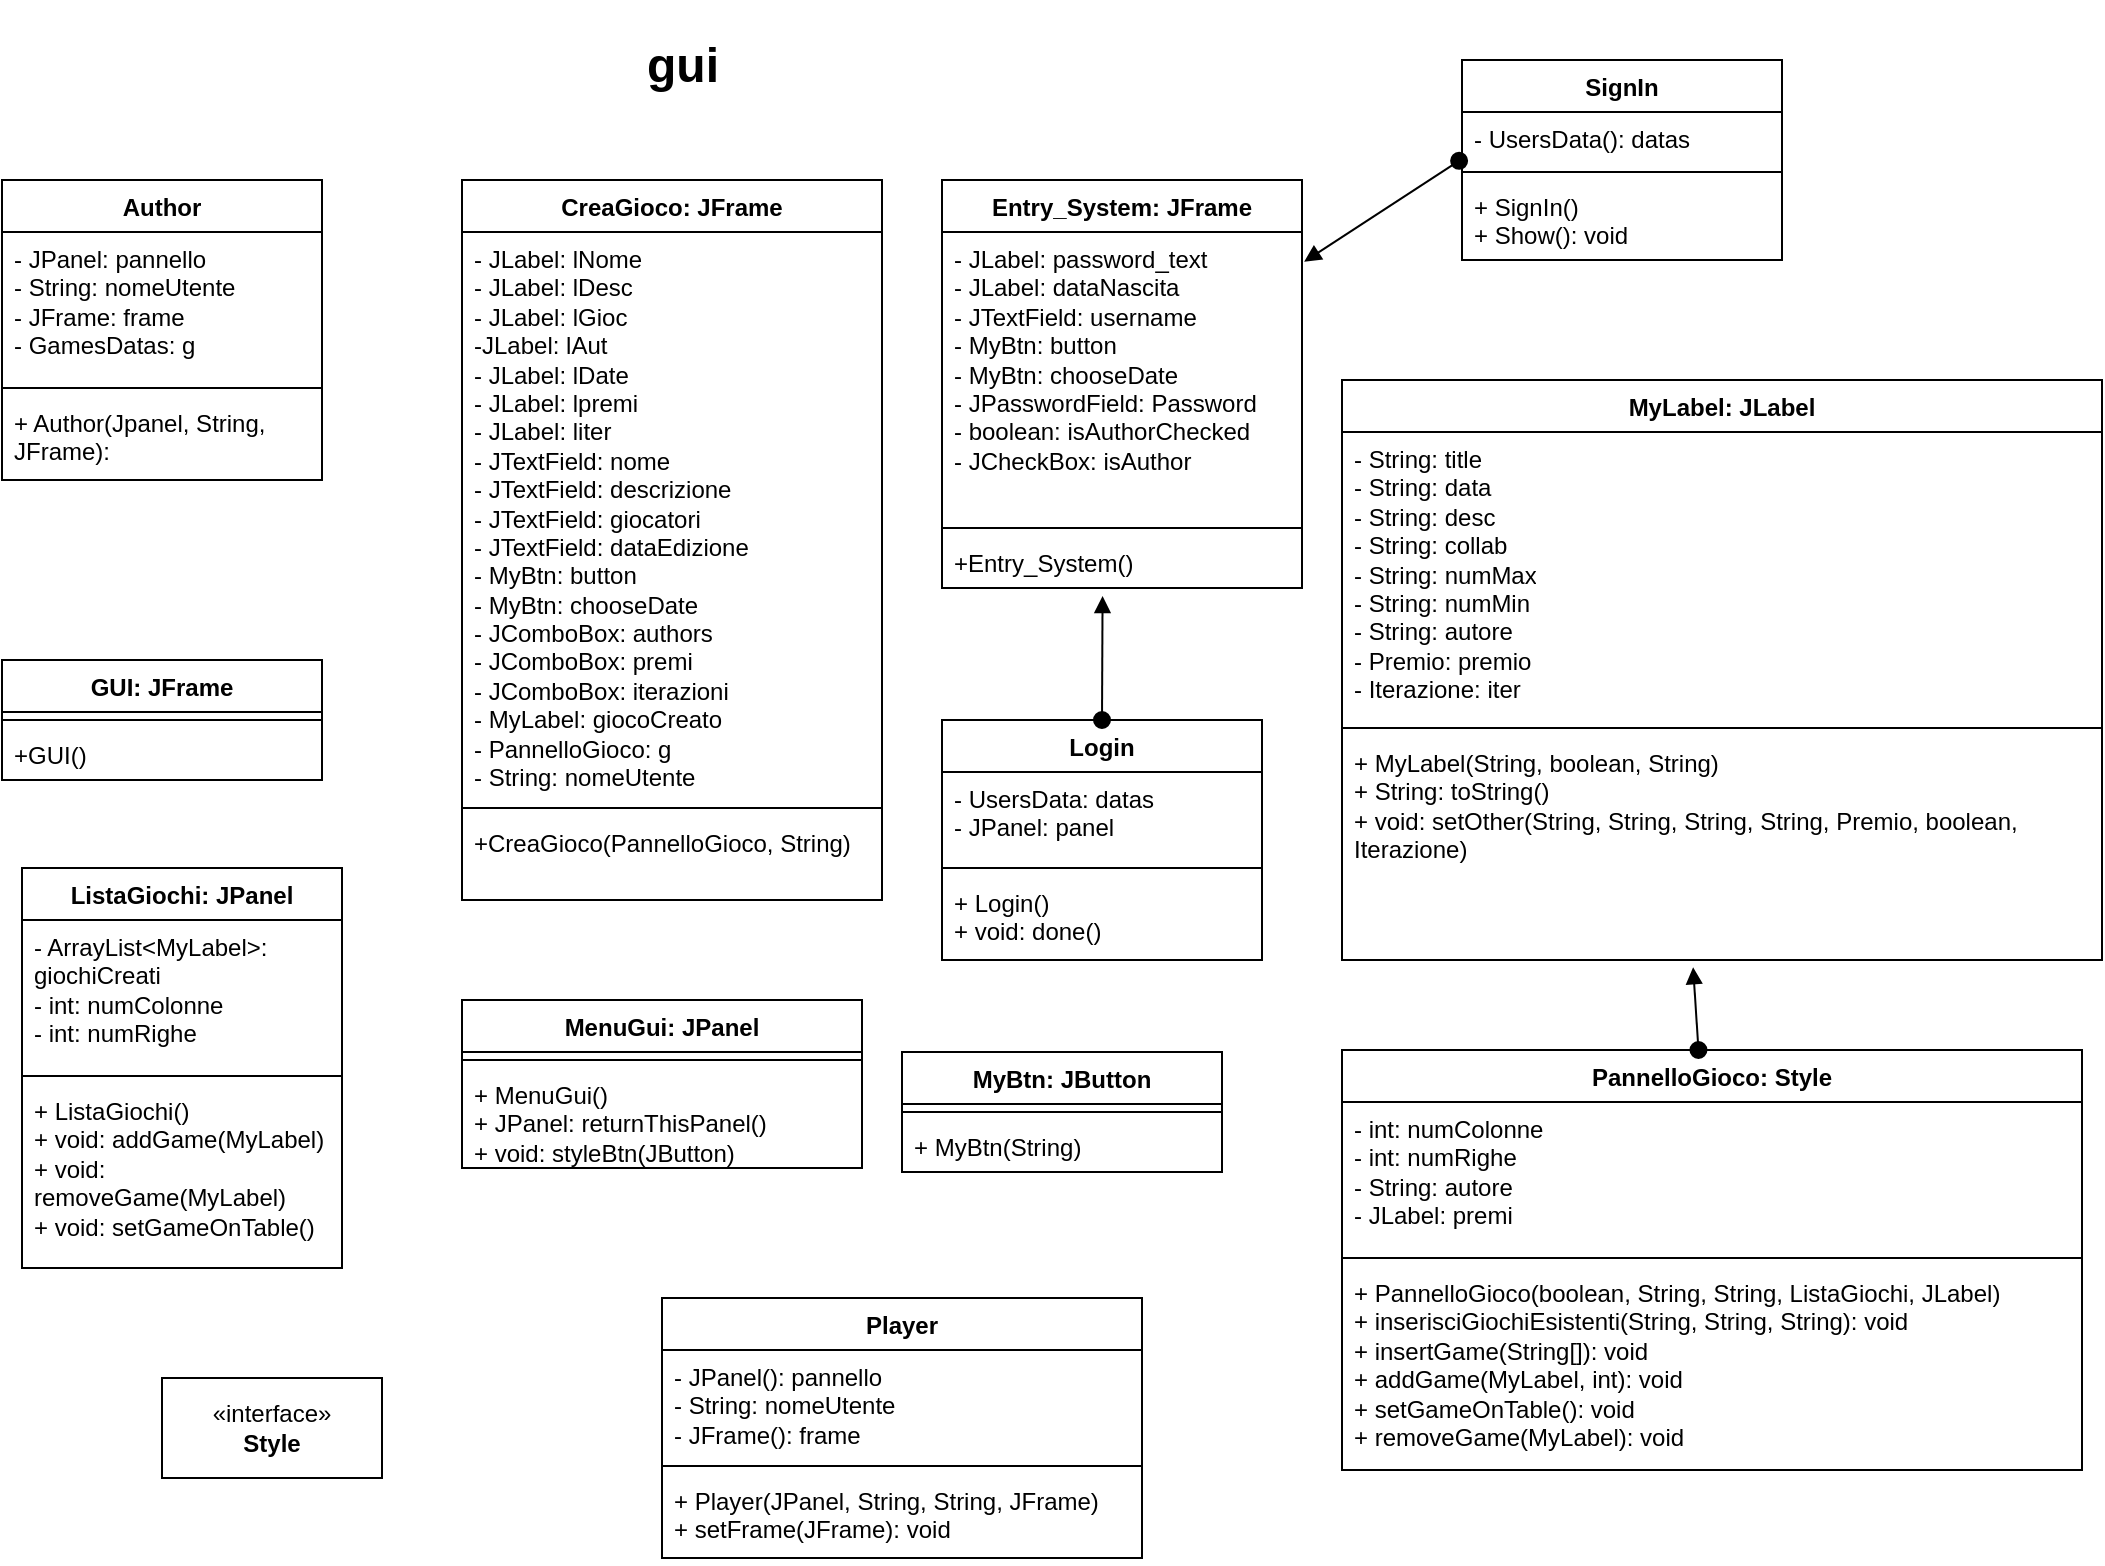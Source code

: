 <mxfile version="21.7.2" type="device">
  <diagram id="C5RBs43oDa-KdzZeNtuy" name="Page-1">
    <mxGraphModel dx="1290" dy="566" grid="1" gridSize="10" guides="1" tooltips="1" connect="1" arrows="1" fold="1" page="1" pageScale="1" pageWidth="827" pageHeight="1169" math="0" shadow="0">
      <root>
        <mxCell id="WIyWlLk6GJQsqaUBKTNV-0" />
        <mxCell id="WIyWlLk6GJQsqaUBKTNV-1" parent="WIyWlLk6GJQsqaUBKTNV-0" />
        <mxCell id="ra5W2m4M-b4H5lDDrjOP-0" value="&lt;font style=&quot;font-size: 24px;&quot;&gt;gui&lt;/font&gt;" style="text;align=center;fontStyle=1;verticalAlign=middle;spacingLeft=3;spacingRight=3;strokeColor=none;rotatable=0;points=[[0,0.5],[1,0.5]];portConstraint=eastwest;html=1;" parent="WIyWlLk6GJQsqaUBKTNV-1" vertex="1">
          <mxGeometry x="320" y="60" width="160" height="66" as="geometry" />
        </mxCell>
        <mxCell id="ra5W2m4M-b4H5lDDrjOP-1" value="Author" style="swimlane;fontStyle=1;align=center;verticalAlign=top;childLayout=stackLayout;horizontal=1;startSize=26;horizontalStack=0;resizeParent=1;resizeParentMax=0;resizeLast=0;collapsible=1;marginBottom=0;whiteSpace=wrap;html=1;" parent="WIyWlLk6GJQsqaUBKTNV-1" vertex="1">
          <mxGeometry x="60" y="150" width="160" height="150" as="geometry" />
        </mxCell>
        <mxCell id="ra5W2m4M-b4H5lDDrjOP-2" value="- JPanel: pannello&lt;br&gt;- String: nomeUtente&lt;br&gt;- JFrame: frame&lt;br&gt;- GamesDatas: g" style="text;strokeColor=none;fillColor=none;align=left;verticalAlign=top;spacingLeft=4;spacingRight=4;overflow=hidden;rotatable=0;points=[[0,0.5],[1,0.5]];portConstraint=eastwest;whiteSpace=wrap;html=1;" parent="ra5W2m4M-b4H5lDDrjOP-1" vertex="1">
          <mxGeometry y="26" width="160" height="74" as="geometry" />
        </mxCell>
        <mxCell id="ra5W2m4M-b4H5lDDrjOP-3" value="" style="line;strokeWidth=1;fillColor=none;align=left;verticalAlign=middle;spacingTop=-1;spacingLeft=3;spacingRight=3;rotatable=0;labelPosition=right;points=[];portConstraint=eastwest;strokeColor=inherit;" parent="ra5W2m4M-b4H5lDDrjOP-1" vertex="1">
          <mxGeometry y="100" width="160" height="8" as="geometry" />
        </mxCell>
        <mxCell id="ra5W2m4M-b4H5lDDrjOP-4" value="+ Author(Jpanel, String, JFrame):&amp;nbsp;" style="text;strokeColor=none;fillColor=none;align=left;verticalAlign=top;spacingLeft=4;spacingRight=4;overflow=hidden;rotatable=0;points=[[0,0.5],[1,0.5]];portConstraint=eastwest;whiteSpace=wrap;html=1;" parent="ra5W2m4M-b4H5lDDrjOP-1" vertex="1">
          <mxGeometry y="108" width="160" height="42" as="geometry" />
        </mxCell>
        <mxCell id="ra5W2m4M-b4H5lDDrjOP-5" value="CreaGioco: JFrame" style="swimlane;fontStyle=1;align=center;verticalAlign=top;childLayout=stackLayout;horizontal=1;startSize=26;horizontalStack=0;resizeParent=1;resizeParentMax=0;resizeLast=0;collapsible=1;marginBottom=0;whiteSpace=wrap;html=1;" parent="WIyWlLk6GJQsqaUBKTNV-1" vertex="1">
          <mxGeometry x="290" y="150" width="210" height="360" as="geometry" />
        </mxCell>
        <mxCell id="ra5W2m4M-b4H5lDDrjOP-6" value="- JLabel: lNome&lt;br&gt;- JLabel: lDesc&lt;br&gt;- JLabel: lGioc&lt;br&gt;-JLabel: lAut&lt;br&gt;- JLabel: lDate&lt;br&gt;- JLabel: lpremi&lt;br&gt;- JLabel: liter&lt;br&gt;- JTextField: nome&lt;br&gt;- JTextField: descrizione&lt;br&gt;- JTextField: giocatori&lt;br&gt;- JTextField: dataEdizione&lt;br&gt;- MyBtn: button&lt;br&gt;- MyBtn: chooseDate&lt;br&gt;- JComboBox: authors&lt;br&gt;- JComboBox: premi&lt;br&gt;- JComboBox: iterazioni&lt;br&gt;- MyLabel: giocoCreato&lt;br&gt;- PannelloGioco: g&lt;br&gt;- String: nomeUtente&lt;br&gt;&amp;nbsp;" style="text;strokeColor=none;fillColor=none;align=left;verticalAlign=top;spacingLeft=4;spacingRight=4;overflow=hidden;rotatable=0;points=[[0,0.5],[1,0.5]];portConstraint=eastwest;whiteSpace=wrap;html=1;" parent="ra5W2m4M-b4H5lDDrjOP-5" vertex="1">
          <mxGeometry y="26" width="210" height="284" as="geometry" />
        </mxCell>
        <mxCell id="ra5W2m4M-b4H5lDDrjOP-7" value="" style="line;strokeWidth=1;fillColor=none;align=left;verticalAlign=middle;spacingTop=-1;spacingLeft=3;spacingRight=3;rotatable=0;labelPosition=right;points=[];portConstraint=eastwest;strokeColor=inherit;" parent="ra5W2m4M-b4H5lDDrjOP-5" vertex="1">
          <mxGeometry y="310" width="210" height="8" as="geometry" />
        </mxCell>
        <mxCell id="ra5W2m4M-b4H5lDDrjOP-8" value="+CreaGioco(PannelloGioco, String)" style="text;strokeColor=none;fillColor=none;align=left;verticalAlign=top;spacingLeft=4;spacingRight=4;overflow=hidden;rotatable=0;points=[[0,0.5],[1,0.5]];portConstraint=eastwest;whiteSpace=wrap;html=1;" parent="ra5W2m4M-b4H5lDDrjOP-5" vertex="1">
          <mxGeometry y="318" width="210" height="42" as="geometry" />
        </mxCell>
        <mxCell id="ra5W2m4M-b4H5lDDrjOP-9" value="Entry_System: JFrame" style="swimlane;fontStyle=1;align=center;verticalAlign=top;childLayout=stackLayout;horizontal=1;startSize=26;horizontalStack=0;resizeParent=1;resizeParentMax=0;resizeLast=0;collapsible=1;marginBottom=0;whiteSpace=wrap;html=1;" parent="WIyWlLk6GJQsqaUBKTNV-1" vertex="1">
          <mxGeometry x="530" y="150" width="180" height="204" as="geometry" />
        </mxCell>
        <mxCell id="ra5W2m4M-b4H5lDDrjOP-10" value="- JLabel: password_text&lt;br&gt;- JLabel: dataNascita&lt;br&gt;- JTextField: username&lt;br&gt;- MyBtn: button&lt;br&gt;- MyBtn: chooseDate&lt;br&gt;- JPasswordField: Password&lt;br&gt;- boolean: isAuthorChecked&lt;br&gt;- JCheckBox: isAuthor" style="text;strokeColor=none;fillColor=none;align=left;verticalAlign=top;spacingLeft=4;spacingRight=4;overflow=hidden;rotatable=0;points=[[0,0.5],[1,0.5]];portConstraint=eastwest;whiteSpace=wrap;html=1;" parent="ra5W2m4M-b4H5lDDrjOP-9" vertex="1">
          <mxGeometry y="26" width="180" height="144" as="geometry" />
        </mxCell>
        <mxCell id="ra5W2m4M-b4H5lDDrjOP-11" value="" style="line;strokeWidth=1;fillColor=none;align=left;verticalAlign=middle;spacingTop=-1;spacingLeft=3;spacingRight=3;rotatable=0;labelPosition=right;points=[];portConstraint=eastwest;strokeColor=inherit;" parent="ra5W2m4M-b4H5lDDrjOP-9" vertex="1">
          <mxGeometry y="170" width="180" height="8" as="geometry" />
        </mxCell>
        <mxCell id="ra5W2m4M-b4H5lDDrjOP-12" value="+Entry_System()" style="text;strokeColor=none;fillColor=none;align=left;verticalAlign=top;spacingLeft=4;spacingRight=4;overflow=hidden;rotatable=0;points=[[0,0.5],[1,0.5]];portConstraint=eastwest;whiteSpace=wrap;html=1;" parent="ra5W2m4M-b4H5lDDrjOP-9" vertex="1">
          <mxGeometry y="178" width="180" height="26" as="geometry" />
        </mxCell>
        <mxCell id="ra5W2m4M-b4H5lDDrjOP-13" value="GUI: JFrame" style="swimlane;fontStyle=1;align=center;verticalAlign=top;childLayout=stackLayout;horizontal=1;startSize=26;horizontalStack=0;resizeParent=1;resizeParentMax=0;resizeLast=0;collapsible=1;marginBottom=0;whiteSpace=wrap;html=1;" parent="WIyWlLk6GJQsqaUBKTNV-1" vertex="1">
          <mxGeometry x="60" y="390" width="160" height="60" as="geometry" />
        </mxCell>
        <mxCell id="ra5W2m4M-b4H5lDDrjOP-15" value="" style="line;strokeWidth=1;fillColor=none;align=left;verticalAlign=middle;spacingTop=-1;spacingLeft=3;spacingRight=3;rotatable=0;labelPosition=right;points=[];portConstraint=eastwest;strokeColor=inherit;" parent="ra5W2m4M-b4H5lDDrjOP-13" vertex="1">
          <mxGeometry y="26" width="160" height="8" as="geometry" />
        </mxCell>
        <mxCell id="ra5W2m4M-b4H5lDDrjOP-16" value="+GUI()" style="text;strokeColor=none;fillColor=none;align=left;verticalAlign=top;spacingLeft=4;spacingRight=4;overflow=hidden;rotatable=0;points=[[0,0.5],[1,0.5]];portConstraint=eastwest;whiteSpace=wrap;html=1;" parent="ra5W2m4M-b4H5lDDrjOP-13" vertex="1">
          <mxGeometry y="34" width="160" height="26" as="geometry" />
        </mxCell>
        <mxCell id="ra5W2m4M-b4H5lDDrjOP-17" value="ListaGiochi: JPanel" style="swimlane;fontStyle=1;align=center;verticalAlign=top;childLayout=stackLayout;horizontal=1;startSize=26;horizontalStack=0;resizeParent=1;resizeParentMax=0;resizeLast=0;collapsible=1;marginBottom=0;whiteSpace=wrap;html=1;" parent="WIyWlLk6GJQsqaUBKTNV-1" vertex="1">
          <mxGeometry x="70" y="494" width="160" height="200" as="geometry" />
        </mxCell>
        <mxCell id="ra5W2m4M-b4H5lDDrjOP-18" value="- ArrayList&amp;lt;MyLabel&amp;gt;: giochiCreati&lt;br&gt;- int: numColonne&lt;br&gt;- int: numRighe" style="text;strokeColor=none;fillColor=none;align=left;verticalAlign=top;spacingLeft=4;spacingRight=4;overflow=hidden;rotatable=0;points=[[0,0.5],[1,0.5]];portConstraint=eastwest;whiteSpace=wrap;html=1;" parent="ra5W2m4M-b4H5lDDrjOP-17" vertex="1">
          <mxGeometry y="26" width="160" height="74" as="geometry" />
        </mxCell>
        <mxCell id="ra5W2m4M-b4H5lDDrjOP-19" value="" style="line;strokeWidth=1;fillColor=none;align=left;verticalAlign=middle;spacingTop=-1;spacingLeft=3;spacingRight=3;rotatable=0;labelPosition=right;points=[];portConstraint=eastwest;strokeColor=inherit;" parent="ra5W2m4M-b4H5lDDrjOP-17" vertex="1">
          <mxGeometry y="100" width="160" height="8" as="geometry" />
        </mxCell>
        <mxCell id="ra5W2m4M-b4H5lDDrjOP-20" value="+ ListaGiochi()&lt;br&gt;+ void: addGame(MyLabel)&lt;br&gt;+ void: removeGame(MyLabel)&lt;br&gt;+ void: setGameOnTable()" style="text;strokeColor=none;fillColor=none;align=left;verticalAlign=top;spacingLeft=4;spacingRight=4;overflow=hidden;rotatable=0;points=[[0,0.5],[1,0.5]];portConstraint=eastwest;whiteSpace=wrap;html=1;" parent="ra5W2m4M-b4H5lDDrjOP-17" vertex="1">
          <mxGeometry y="108" width="160" height="92" as="geometry" />
        </mxCell>
        <mxCell id="ra5W2m4M-b4H5lDDrjOP-21" value="Login" style="swimlane;fontStyle=1;align=center;verticalAlign=top;childLayout=stackLayout;horizontal=1;startSize=26;horizontalStack=0;resizeParent=1;resizeParentMax=0;resizeLast=0;collapsible=1;marginBottom=0;whiteSpace=wrap;html=1;" parent="WIyWlLk6GJQsqaUBKTNV-1" vertex="1">
          <mxGeometry x="530" y="420" width="160" height="120" as="geometry" />
        </mxCell>
        <mxCell id="ra5W2m4M-b4H5lDDrjOP-22" value="- UsersData: datas&lt;br&gt;- JPanel: panel" style="text;strokeColor=none;fillColor=none;align=left;verticalAlign=top;spacingLeft=4;spacingRight=4;overflow=hidden;rotatable=0;points=[[0,0.5],[1,0.5]];portConstraint=eastwest;whiteSpace=wrap;html=1;" parent="ra5W2m4M-b4H5lDDrjOP-21" vertex="1">
          <mxGeometry y="26" width="160" height="44" as="geometry" />
        </mxCell>
        <mxCell id="ra5W2m4M-b4H5lDDrjOP-23" value="" style="line;strokeWidth=1;fillColor=none;align=left;verticalAlign=middle;spacingTop=-1;spacingLeft=3;spacingRight=3;rotatable=0;labelPosition=right;points=[];portConstraint=eastwest;strokeColor=inherit;" parent="ra5W2m4M-b4H5lDDrjOP-21" vertex="1">
          <mxGeometry y="70" width="160" height="8" as="geometry" />
        </mxCell>
        <mxCell id="ra5W2m4M-b4H5lDDrjOP-24" value="+ Login()&lt;br&gt;+ void: done()" style="text;strokeColor=none;fillColor=none;align=left;verticalAlign=top;spacingLeft=4;spacingRight=4;overflow=hidden;rotatable=0;points=[[0,0.5],[1,0.5]];portConstraint=eastwest;whiteSpace=wrap;html=1;" parent="ra5W2m4M-b4H5lDDrjOP-21" vertex="1">
          <mxGeometry y="78" width="160" height="42" as="geometry" />
        </mxCell>
        <mxCell id="ra5W2m4M-b4H5lDDrjOP-26" value="MenuGui: JPanel" style="swimlane;fontStyle=1;align=center;verticalAlign=top;childLayout=stackLayout;horizontal=1;startSize=26;horizontalStack=0;resizeParent=1;resizeParentMax=0;resizeLast=0;collapsible=1;marginBottom=0;whiteSpace=wrap;html=1;" parent="WIyWlLk6GJQsqaUBKTNV-1" vertex="1">
          <mxGeometry x="290" y="560" width="200" height="84" as="geometry" />
        </mxCell>
        <mxCell id="ra5W2m4M-b4H5lDDrjOP-28" value="" style="line;strokeWidth=1;fillColor=none;align=left;verticalAlign=middle;spacingTop=-1;spacingLeft=3;spacingRight=3;rotatable=0;labelPosition=right;points=[];portConstraint=eastwest;strokeColor=inherit;" parent="ra5W2m4M-b4H5lDDrjOP-26" vertex="1">
          <mxGeometry y="26" width="200" height="8" as="geometry" />
        </mxCell>
        <mxCell id="ra5W2m4M-b4H5lDDrjOP-29" value="+ MenuGui()&lt;br&gt;+ JPanel: returnThisPanel()&lt;br&gt;+ void: styleBtn(JButton)&lt;br&gt;" style="text;strokeColor=none;fillColor=none;align=left;verticalAlign=top;spacingLeft=4;spacingRight=4;overflow=hidden;rotatable=0;points=[[0,0.5],[1,0.5]];portConstraint=eastwest;whiteSpace=wrap;html=1;" parent="ra5W2m4M-b4H5lDDrjOP-26" vertex="1">
          <mxGeometry y="34" width="200" height="50" as="geometry" />
        </mxCell>
        <mxCell id="ra5W2m4M-b4H5lDDrjOP-30" value="MyBtn: JButton" style="swimlane;fontStyle=1;align=center;verticalAlign=top;childLayout=stackLayout;horizontal=1;startSize=26;horizontalStack=0;resizeParent=1;resizeParentMax=0;resizeLast=0;collapsible=1;marginBottom=0;whiteSpace=wrap;html=1;" parent="WIyWlLk6GJQsqaUBKTNV-1" vertex="1">
          <mxGeometry x="510" y="586" width="160" height="60" as="geometry" />
        </mxCell>
        <mxCell id="ra5W2m4M-b4H5lDDrjOP-32" value="" style="line;strokeWidth=1;fillColor=none;align=left;verticalAlign=middle;spacingTop=-1;spacingLeft=3;spacingRight=3;rotatable=0;labelPosition=right;points=[];portConstraint=eastwest;strokeColor=inherit;" parent="ra5W2m4M-b4H5lDDrjOP-30" vertex="1">
          <mxGeometry y="26" width="160" height="8" as="geometry" />
        </mxCell>
        <mxCell id="ra5W2m4M-b4H5lDDrjOP-33" value="+ MyBtn(String)" style="text;strokeColor=none;fillColor=none;align=left;verticalAlign=top;spacingLeft=4;spacingRight=4;overflow=hidden;rotatable=0;points=[[0,0.5],[1,0.5]];portConstraint=eastwest;whiteSpace=wrap;html=1;" parent="ra5W2m4M-b4H5lDDrjOP-30" vertex="1">
          <mxGeometry y="34" width="160" height="26" as="geometry" />
        </mxCell>
        <mxCell id="ra5W2m4M-b4H5lDDrjOP-34" value="MyLabel: JLabel" style="swimlane;fontStyle=1;align=center;verticalAlign=top;childLayout=stackLayout;horizontal=1;startSize=26;horizontalStack=0;resizeParent=1;resizeParentMax=0;resizeLast=0;collapsible=1;marginBottom=0;whiteSpace=wrap;html=1;" parent="WIyWlLk6GJQsqaUBKTNV-1" vertex="1">
          <mxGeometry x="730" y="250" width="380" height="290" as="geometry" />
        </mxCell>
        <mxCell id="ra5W2m4M-b4H5lDDrjOP-35" value="- String: title&lt;br&gt;- String: data&lt;br&gt;- String: desc&lt;br&gt;- String: collab&lt;br&gt;- String: numMax&lt;br&gt;- String: numMin&lt;br&gt;- String: autore&lt;br&gt;- Premio: premio&lt;br&gt;- Iterazione: iter" style="text;strokeColor=none;fillColor=none;align=left;verticalAlign=top;spacingLeft=4;spacingRight=4;overflow=hidden;rotatable=0;points=[[0,0.5],[1,0.5]];portConstraint=eastwest;whiteSpace=wrap;html=1;" parent="ra5W2m4M-b4H5lDDrjOP-34" vertex="1">
          <mxGeometry y="26" width="380" height="144" as="geometry" />
        </mxCell>
        <mxCell id="ra5W2m4M-b4H5lDDrjOP-36" value="" style="line;strokeWidth=1;fillColor=none;align=left;verticalAlign=middle;spacingTop=-1;spacingLeft=3;spacingRight=3;rotatable=0;labelPosition=right;points=[];portConstraint=eastwest;strokeColor=inherit;" parent="ra5W2m4M-b4H5lDDrjOP-34" vertex="1">
          <mxGeometry y="170" width="380" height="8" as="geometry" />
        </mxCell>
        <mxCell id="ra5W2m4M-b4H5lDDrjOP-37" value="+ MyLabel(String, boolean, String)&lt;br&gt;+ String: toString()&lt;br&gt;+ void: setOther(String, String, String, String, Premio, boolean, Iterazione)" style="text;strokeColor=none;fillColor=none;align=left;verticalAlign=top;spacingLeft=4;spacingRight=4;overflow=hidden;rotatable=0;points=[[0,0.5],[1,0.5]];portConstraint=eastwest;whiteSpace=wrap;html=1;" parent="ra5W2m4M-b4H5lDDrjOP-34" vertex="1">
          <mxGeometry y="178" width="380" height="112" as="geometry" />
        </mxCell>
        <mxCell id="akQMBOZ-TZHX6h2NEYQc-0" value="PannelloGioco: Style" style="swimlane;fontStyle=1;align=center;verticalAlign=top;childLayout=stackLayout;horizontal=1;startSize=26;horizontalStack=0;resizeParent=1;resizeParentMax=0;resizeLast=0;collapsible=1;marginBottom=0;whiteSpace=wrap;html=1;" vertex="1" parent="WIyWlLk6GJQsqaUBKTNV-1">
          <mxGeometry x="730" y="585" width="370" height="210" as="geometry" />
        </mxCell>
        <mxCell id="akQMBOZ-TZHX6h2NEYQc-1" value="- int: numColonne&lt;br&gt;- int: numRighe&lt;br&gt;- String: autore&lt;br&gt;- JLabel: premi" style="text;strokeColor=none;fillColor=none;align=left;verticalAlign=top;spacingLeft=4;spacingRight=4;overflow=hidden;rotatable=0;points=[[0,0.5],[1,0.5]];portConstraint=eastwest;whiteSpace=wrap;html=1;" vertex="1" parent="akQMBOZ-TZHX6h2NEYQc-0">
          <mxGeometry y="26" width="370" height="74" as="geometry" />
        </mxCell>
        <mxCell id="akQMBOZ-TZHX6h2NEYQc-2" value="" style="line;strokeWidth=1;fillColor=none;align=left;verticalAlign=middle;spacingTop=-1;spacingLeft=3;spacingRight=3;rotatable=0;labelPosition=right;points=[];portConstraint=eastwest;strokeColor=inherit;" vertex="1" parent="akQMBOZ-TZHX6h2NEYQc-0">
          <mxGeometry y="100" width="370" height="8" as="geometry" />
        </mxCell>
        <mxCell id="akQMBOZ-TZHX6h2NEYQc-3" value="+ PannelloGioco(boolean, String, String, ListaGiochi, JLabel)&lt;br&gt;+ inserisciGiochiEsistenti(String, String, String): void&lt;br&gt;+ insertGame(String[]): void&lt;br&gt;+ addGame(MyLabel, int): void&lt;br&gt;+ setGameOnTable(): void&lt;br&gt;+ removeGame(MyLabel): void" style="text;strokeColor=none;fillColor=none;align=left;verticalAlign=top;spacingLeft=4;spacingRight=4;overflow=hidden;rotatable=0;points=[[0,0.5],[1,0.5]];portConstraint=eastwest;whiteSpace=wrap;html=1;" vertex="1" parent="akQMBOZ-TZHX6h2NEYQc-0">
          <mxGeometry y="108" width="370" height="102" as="geometry" />
        </mxCell>
        <mxCell id="akQMBOZ-TZHX6h2NEYQc-10" value="Player" style="swimlane;fontStyle=1;align=center;verticalAlign=top;childLayout=stackLayout;horizontal=1;startSize=26;horizontalStack=0;resizeParent=1;resizeParentMax=0;resizeLast=0;collapsible=1;marginBottom=0;whiteSpace=wrap;html=1;" vertex="1" parent="WIyWlLk6GJQsqaUBKTNV-1">
          <mxGeometry x="390" y="709" width="240" height="130" as="geometry" />
        </mxCell>
        <mxCell id="akQMBOZ-TZHX6h2NEYQc-11" value="- JPanel(): pannello&lt;br&gt;- String: nomeUtente&lt;br&gt;- JFrame(): frame" style="text;strokeColor=none;fillColor=none;align=left;verticalAlign=top;spacingLeft=4;spacingRight=4;overflow=hidden;rotatable=0;points=[[0,0.5],[1,0.5]];portConstraint=eastwest;whiteSpace=wrap;html=1;" vertex="1" parent="akQMBOZ-TZHX6h2NEYQc-10">
          <mxGeometry y="26" width="240" height="54" as="geometry" />
        </mxCell>
        <mxCell id="akQMBOZ-TZHX6h2NEYQc-12" value="" style="line;strokeWidth=1;fillColor=none;align=left;verticalAlign=middle;spacingTop=-1;spacingLeft=3;spacingRight=3;rotatable=0;labelPosition=right;points=[];portConstraint=eastwest;strokeColor=inherit;" vertex="1" parent="akQMBOZ-TZHX6h2NEYQc-10">
          <mxGeometry y="80" width="240" height="8" as="geometry" />
        </mxCell>
        <mxCell id="akQMBOZ-TZHX6h2NEYQc-13" value="+ Player(JPanel, String, String, JFrame)&lt;br&gt;+ setFrame(JFrame): void" style="text;strokeColor=none;fillColor=none;align=left;verticalAlign=top;spacingLeft=4;spacingRight=4;overflow=hidden;rotatable=0;points=[[0,0.5],[1,0.5]];portConstraint=eastwest;whiteSpace=wrap;html=1;" vertex="1" parent="akQMBOZ-TZHX6h2NEYQc-10">
          <mxGeometry y="88" width="240" height="42" as="geometry" />
        </mxCell>
        <mxCell id="akQMBOZ-TZHX6h2NEYQc-14" value="SignIn" style="swimlane;fontStyle=1;align=center;verticalAlign=top;childLayout=stackLayout;horizontal=1;startSize=26;horizontalStack=0;resizeParent=1;resizeParentMax=0;resizeLast=0;collapsible=1;marginBottom=0;whiteSpace=wrap;html=1;" vertex="1" parent="WIyWlLk6GJQsqaUBKTNV-1">
          <mxGeometry x="790" y="90" width="160" height="100" as="geometry" />
        </mxCell>
        <mxCell id="akQMBOZ-TZHX6h2NEYQc-15" value="- UsersData(): datas" style="text;strokeColor=none;fillColor=none;align=left;verticalAlign=top;spacingLeft=4;spacingRight=4;overflow=hidden;rotatable=0;points=[[0,0.5],[1,0.5]];portConstraint=eastwest;whiteSpace=wrap;html=1;" vertex="1" parent="akQMBOZ-TZHX6h2NEYQc-14">
          <mxGeometry y="26" width="160" height="26" as="geometry" />
        </mxCell>
        <mxCell id="akQMBOZ-TZHX6h2NEYQc-16" value="" style="line;strokeWidth=1;fillColor=none;align=left;verticalAlign=middle;spacingTop=-1;spacingLeft=3;spacingRight=3;rotatable=0;labelPosition=right;points=[];portConstraint=eastwest;strokeColor=inherit;" vertex="1" parent="akQMBOZ-TZHX6h2NEYQc-14">
          <mxGeometry y="52" width="160" height="8" as="geometry" />
        </mxCell>
        <mxCell id="akQMBOZ-TZHX6h2NEYQc-17" value="+ SignIn()&lt;br&gt;+ Show(): void" style="text;strokeColor=none;fillColor=none;align=left;verticalAlign=top;spacingLeft=4;spacingRight=4;overflow=hidden;rotatable=0;points=[[0,0.5],[1,0.5]];portConstraint=eastwest;whiteSpace=wrap;html=1;" vertex="1" parent="akQMBOZ-TZHX6h2NEYQc-14">
          <mxGeometry y="60" width="160" height="40" as="geometry" />
        </mxCell>
        <mxCell id="akQMBOZ-TZHX6h2NEYQc-19" value="" style="html=1;verticalAlign=bottom;startArrow=oval;startFill=1;endArrow=block;startSize=8;curved=0;rounded=0;exitX=0.5;exitY=0;exitDx=0;exitDy=0;entryX=0.446;entryY=1.154;entryDx=0;entryDy=0;entryPerimeter=0;" edge="1" parent="WIyWlLk6GJQsqaUBKTNV-1" source="ra5W2m4M-b4H5lDDrjOP-21" target="ra5W2m4M-b4H5lDDrjOP-12">
          <mxGeometry width="60" relative="1" as="geometry">
            <mxPoint x="590" y="390" as="sourcePoint" />
            <mxPoint x="650" y="390" as="targetPoint" />
          </mxGeometry>
        </mxCell>
        <mxCell id="akQMBOZ-TZHX6h2NEYQc-20" value="" style="html=1;verticalAlign=bottom;startArrow=oval;startFill=1;endArrow=block;startSize=8;curved=0;rounded=0;entryX=0.462;entryY=1.032;entryDx=0;entryDy=0;entryPerimeter=0;" edge="1" parent="WIyWlLk6GJQsqaUBKTNV-1" source="akQMBOZ-TZHX6h2NEYQc-0" target="ra5W2m4M-b4H5lDDrjOP-37">
          <mxGeometry width="60" relative="1" as="geometry">
            <mxPoint x="850" y="570" as="sourcePoint" />
            <mxPoint x="910" y="570" as="targetPoint" />
          </mxGeometry>
        </mxCell>
        <mxCell id="akQMBOZ-TZHX6h2NEYQc-21" value="" style="html=1;verticalAlign=bottom;startArrow=oval;startFill=1;endArrow=block;startSize=8;curved=0;rounded=0;exitX=-0.009;exitY=0.938;exitDx=0;exitDy=0;exitPerimeter=0;entryX=1.006;entryY=0.103;entryDx=0;entryDy=0;entryPerimeter=0;" edge="1" parent="WIyWlLk6GJQsqaUBKTNV-1" source="akQMBOZ-TZHX6h2NEYQc-15" target="ra5W2m4M-b4H5lDDrjOP-10">
          <mxGeometry width="60" relative="1" as="geometry">
            <mxPoint x="730" y="180" as="sourcePoint" />
            <mxPoint x="790" y="180" as="targetPoint" />
          </mxGeometry>
        </mxCell>
        <mxCell id="akQMBOZ-TZHX6h2NEYQc-22" value="«interface»&lt;br&gt;&lt;b&gt;Style&lt;/b&gt;" style="html=1;whiteSpace=wrap;" vertex="1" parent="WIyWlLk6GJQsqaUBKTNV-1">
          <mxGeometry x="140" y="749" width="110" height="50" as="geometry" />
        </mxCell>
      </root>
    </mxGraphModel>
  </diagram>
</mxfile>
